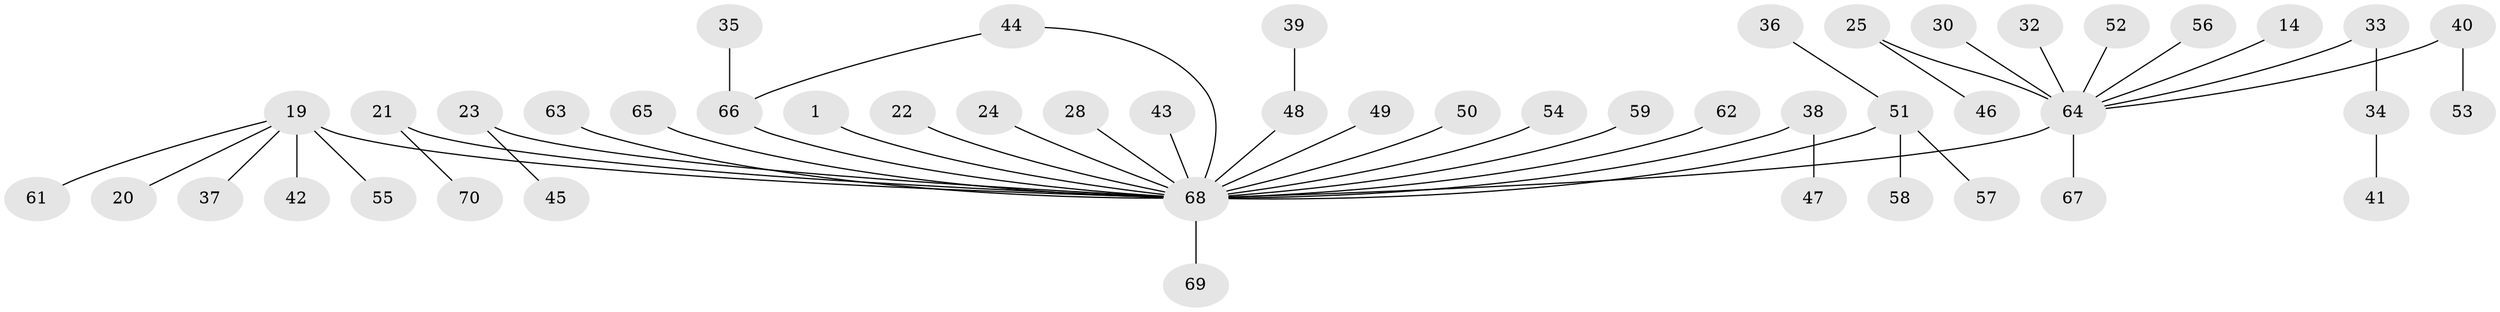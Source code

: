 // original degree distribution, {1: 0.5714285714285714, 19: 0.014285714285714285, 4: 0.05714285714285714, 3: 0.05714285714285714, 9: 0.014285714285714285, 10: 0.014285714285714285, 2: 0.24285714285714285, 5: 0.02857142857142857}
// Generated by graph-tools (version 1.1) at 2025/50/03/04/25 21:50:15]
// undirected, 49 vertices, 49 edges
graph export_dot {
graph [start="1"]
  node [color=gray90,style=filled];
  1;
  14;
  19 [super="+11"];
  20;
  21;
  22;
  23;
  24;
  25;
  28 [super="+16"];
  30;
  32;
  33 [super="+15+31"];
  34;
  35;
  36;
  37;
  38;
  39;
  40;
  41;
  42;
  43 [super="+7"];
  44;
  45;
  46;
  47;
  48 [super="+4"];
  49;
  50;
  51 [super="+9"];
  52;
  53;
  54;
  55;
  56;
  57;
  58;
  59;
  61;
  62 [super="+26"];
  63;
  64 [super="+12+3+60+27"];
  65;
  66 [super="+13+18+29"];
  67;
  68 [super="+6+2"];
  69;
  70;
  1 -- 68;
  14 -- 64;
  19 -- 20;
  19 -- 42;
  19 -- 68 [weight=3];
  19 -- 37;
  19 -- 55;
  19 -- 61;
  21 -- 70;
  21 -- 68;
  22 -- 68;
  23 -- 45;
  23 -- 68;
  24 -- 68;
  25 -- 46;
  25 -- 64;
  28 -- 68;
  30 -- 64;
  32 -- 64;
  33 -- 64;
  33 -- 34;
  34 -- 41;
  35 -- 66;
  36 -- 51;
  38 -- 47;
  38 -- 68;
  39 -- 48;
  40 -- 53;
  40 -- 64;
  43 -- 68;
  44 -- 68;
  44 -- 66;
  48 -- 68;
  49 -- 68;
  50 -- 68;
  51 -- 57;
  51 -- 58;
  51 -- 68;
  52 -- 64;
  54 -- 68;
  56 -- 64;
  59 -- 68;
  62 -- 68 [weight=2];
  63 -- 68;
  64 -- 67;
  64 -- 68 [weight=3];
  65 -- 68;
  66 -- 68;
  68 -- 69;
}

